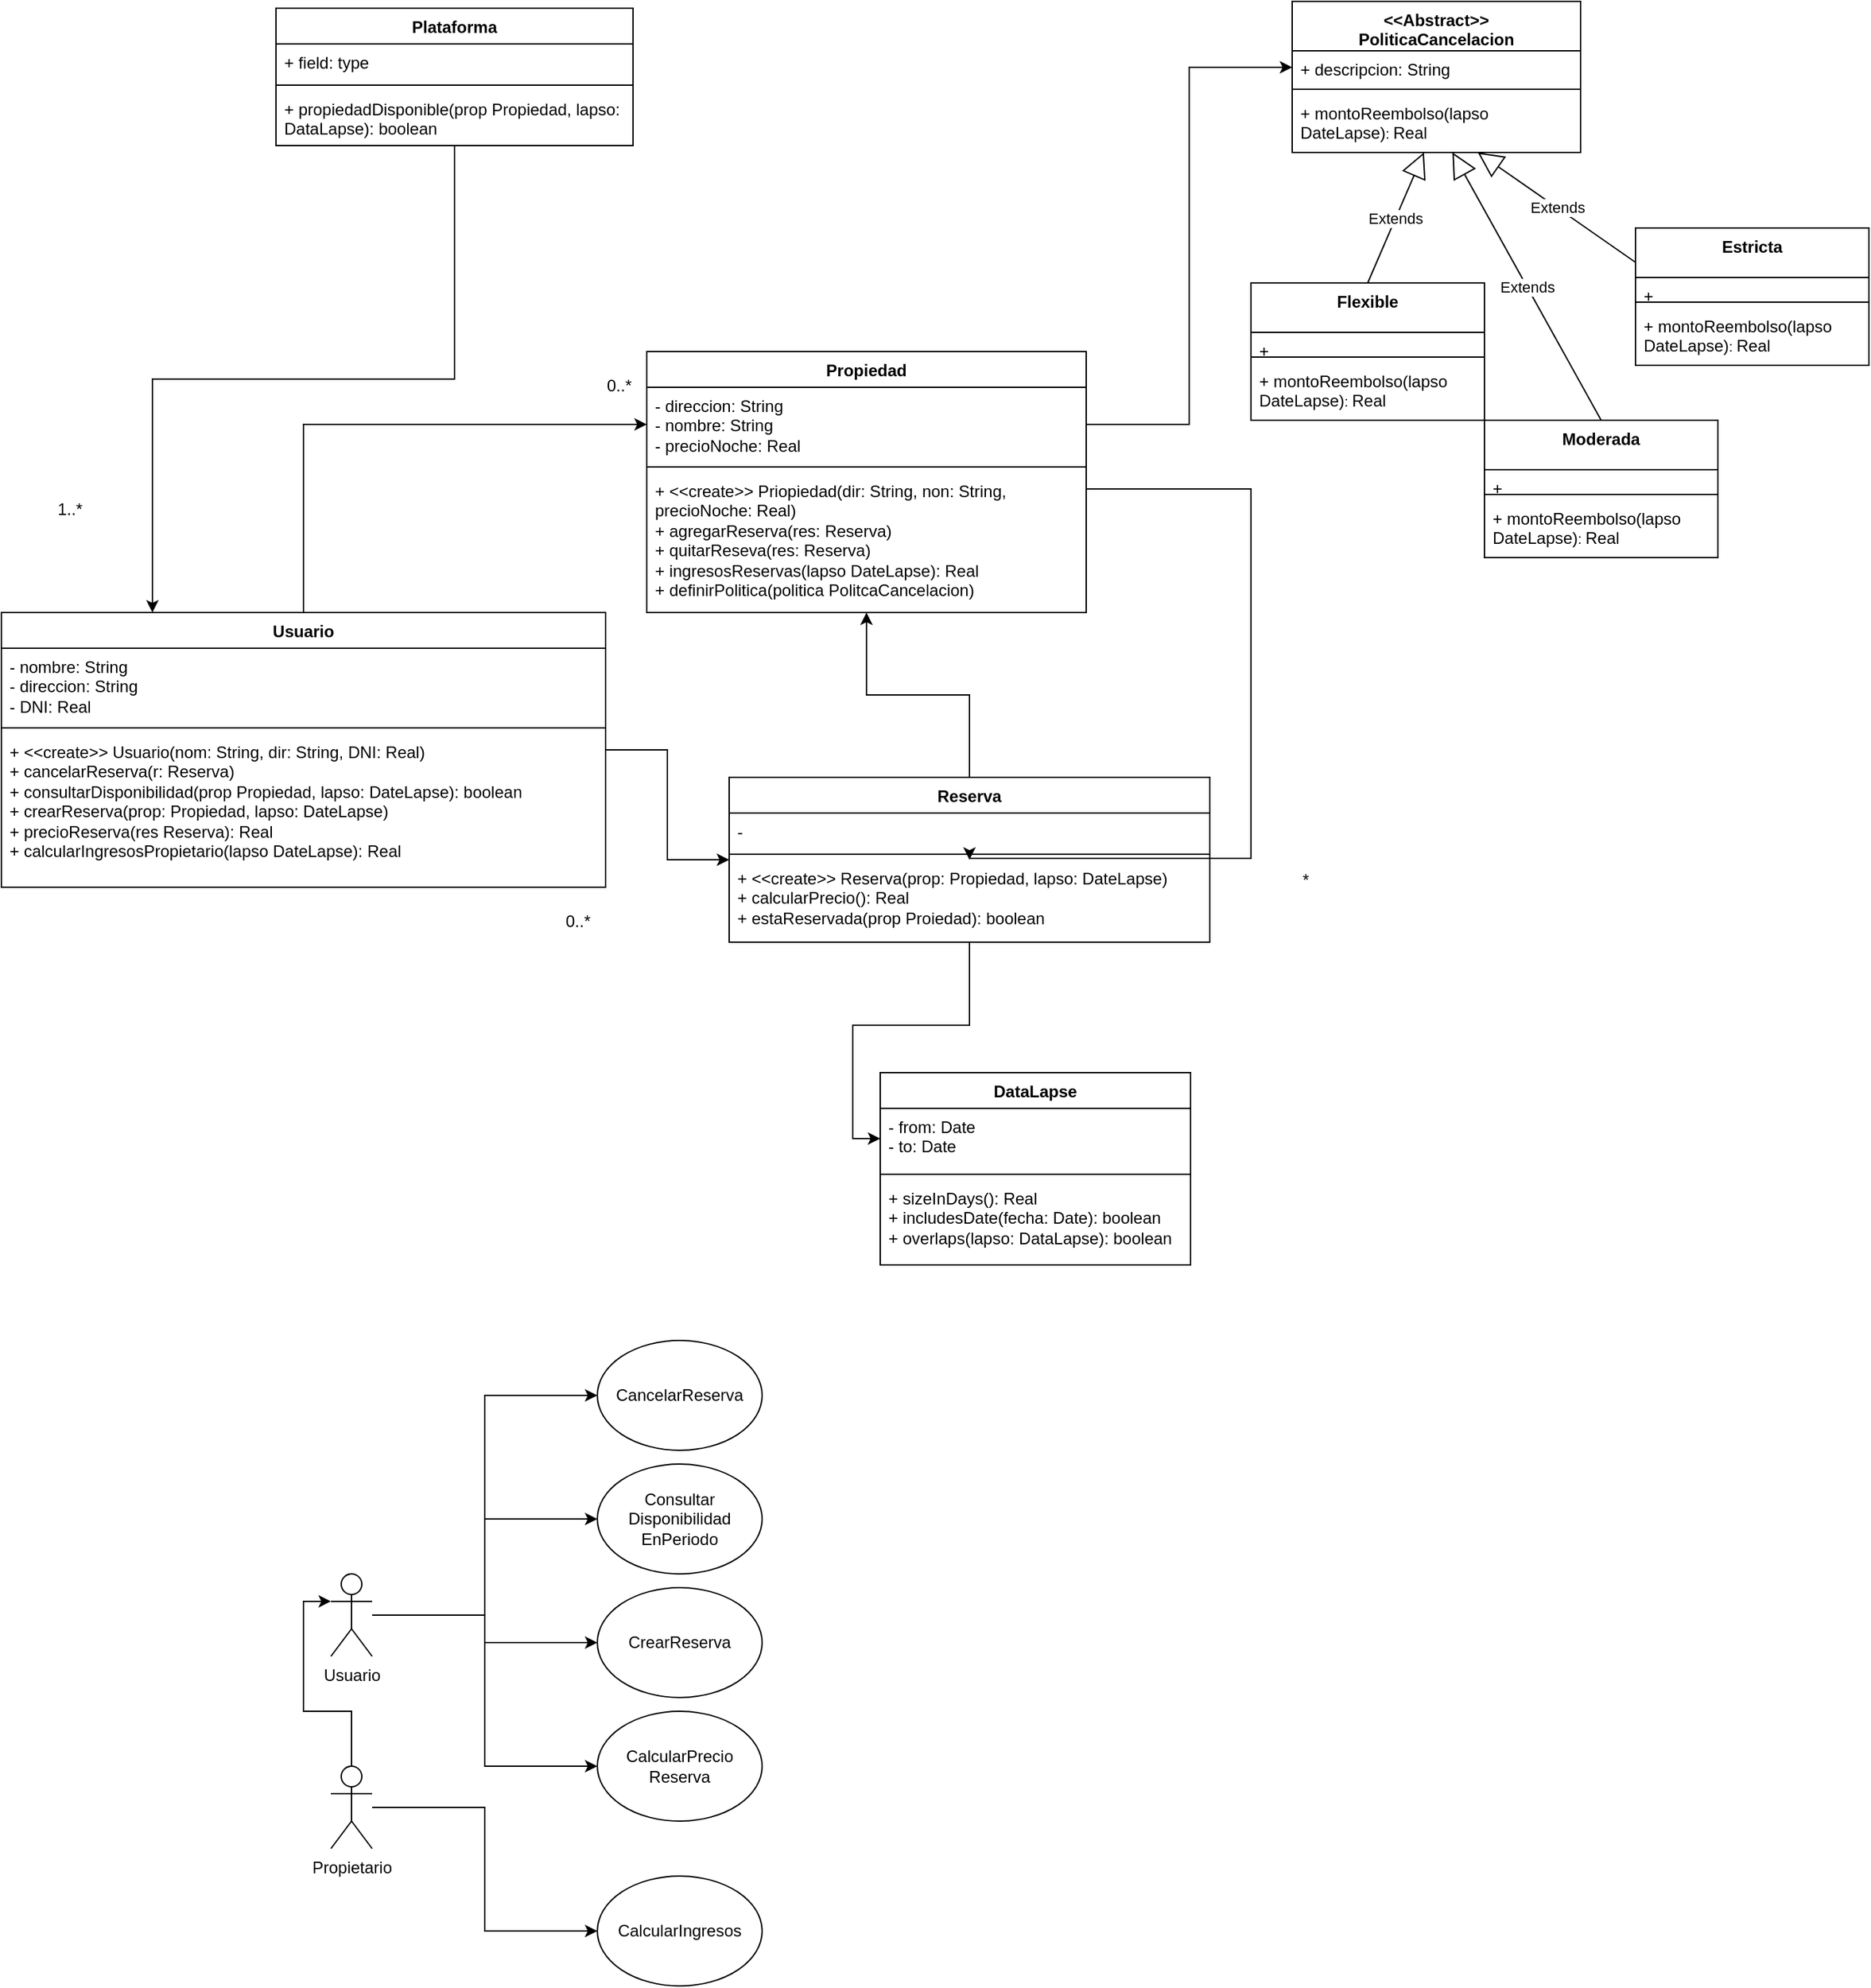 <mxfile version="22.0.2" type="device">
  <diagram name="Página-1" id="E92eWiCSJOoeR29h17n7">
    <mxGraphModel dx="2853" dy="2309" grid="1" gridSize="10" guides="1" tooltips="1" connect="1" arrows="1" fold="1" page="1" pageScale="1" pageWidth="827" pageHeight="1169" math="0" shadow="0">
      <root>
        <mxCell id="0" />
        <mxCell id="1" parent="0" />
        <mxCell id="GM0kGJjbe2R5mslBohjv-30" style="edgeStyle=orthogonalEdgeStyle;rounded=0;orthogonalLoop=1;jettySize=auto;html=1;" parent="1" source="GM0kGJjbe2R5mslBohjv-1" target="GM0kGJjbe2R5mslBohjv-10" edge="1">
          <mxGeometry relative="1" as="geometry" />
        </mxCell>
        <mxCell id="GM0kGJjbe2R5mslBohjv-61" style="edgeStyle=orthogonalEdgeStyle;rounded=0;orthogonalLoop=1;jettySize=auto;html=1;" parent="1" source="GM0kGJjbe2R5mslBohjv-1" target="GM0kGJjbe2R5mslBohjv-5" edge="1">
          <mxGeometry relative="1" as="geometry" />
        </mxCell>
        <mxCell id="GM0kGJjbe2R5mslBohjv-1" value="Reserva" style="swimlane;fontStyle=1;align=center;verticalAlign=top;childLayout=stackLayout;horizontal=1;startSize=26;horizontalStack=0;resizeParent=1;resizeParentMax=0;resizeLast=0;collapsible=1;marginBottom=0;whiteSpace=wrap;html=1;" parent="1" vertex="1">
          <mxGeometry x="450" y="370" width="350" height="120" as="geometry" />
        </mxCell>
        <mxCell id="GM0kGJjbe2R5mslBohjv-2" value="-&amp;nbsp;" style="text;strokeColor=none;fillColor=none;align=left;verticalAlign=top;spacingLeft=4;spacingRight=4;overflow=hidden;rotatable=0;points=[[0,0.5],[1,0.5]];portConstraint=eastwest;whiteSpace=wrap;html=1;" parent="GM0kGJjbe2R5mslBohjv-1" vertex="1">
          <mxGeometry y="26" width="350" height="26" as="geometry" />
        </mxCell>
        <mxCell id="GM0kGJjbe2R5mslBohjv-3" value="" style="line;strokeWidth=1;fillColor=none;align=left;verticalAlign=middle;spacingTop=-1;spacingLeft=3;spacingRight=3;rotatable=0;labelPosition=right;points=[];portConstraint=eastwest;strokeColor=inherit;" parent="GM0kGJjbe2R5mslBohjv-1" vertex="1">
          <mxGeometry y="52" width="350" height="8" as="geometry" />
        </mxCell>
        <mxCell id="GM0kGJjbe2R5mslBohjv-4" value="+ &amp;lt;&amp;lt;create&amp;gt;&amp;gt; Reserva(prop: Propiedad, lapso: DateLapse)&lt;br&gt;+ calcularPrecio(): Real&lt;br&gt;+ estaReservada(prop Proiedad): boolean" style="text;strokeColor=none;fillColor=none;align=left;verticalAlign=top;spacingLeft=4;spacingRight=4;overflow=hidden;rotatable=0;points=[[0,0.5],[1,0.5]];portConstraint=eastwest;whiteSpace=wrap;html=1;" parent="GM0kGJjbe2R5mslBohjv-1" vertex="1">
          <mxGeometry y="60" width="350" height="60" as="geometry" />
        </mxCell>
        <mxCell id="GM0kGJjbe2R5mslBohjv-5" value="Propiedad" style="swimlane;fontStyle=1;align=center;verticalAlign=top;childLayout=stackLayout;horizontal=1;startSize=26;horizontalStack=0;resizeParent=1;resizeParentMax=0;resizeLast=0;collapsible=1;marginBottom=0;whiteSpace=wrap;html=1;" parent="1" vertex="1">
          <mxGeometry x="390" y="60" width="320" height="190" as="geometry" />
        </mxCell>
        <mxCell id="GM0kGJjbe2R5mslBohjv-6" value="- direccion: String&lt;br&gt;- nombre: String&lt;br&gt;- precioNoche: Real" style="text;strokeColor=none;fillColor=none;align=left;verticalAlign=top;spacingLeft=4;spacingRight=4;overflow=hidden;rotatable=0;points=[[0,0.5],[1,0.5]];portConstraint=eastwest;whiteSpace=wrap;html=1;" parent="GM0kGJjbe2R5mslBohjv-5" vertex="1">
          <mxGeometry y="26" width="320" height="54" as="geometry" />
        </mxCell>
        <mxCell id="GM0kGJjbe2R5mslBohjv-7" value="" style="line;strokeWidth=1;fillColor=none;align=left;verticalAlign=middle;spacingTop=-1;spacingLeft=3;spacingRight=3;rotatable=0;labelPosition=right;points=[];portConstraint=eastwest;strokeColor=inherit;" parent="GM0kGJjbe2R5mslBohjv-5" vertex="1">
          <mxGeometry y="80" width="320" height="8" as="geometry" />
        </mxCell>
        <mxCell id="GM0kGJjbe2R5mslBohjv-8" value="+ &amp;lt;&amp;lt;create&amp;gt;&amp;gt; Priopiedad(dir: String, non: String, precioNoche: Real)&lt;br&gt;+ agregarReserva(res: Reserva)&lt;br&gt;+ quitarReseva(res: Reserva)&lt;br&gt;+ ingresosReservas(lapso DateLapse): Real&lt;br&gt;+ definirPolitica(politica PolitcaCancelacion)" style="text;strokeColor=none;fillColor=none;align=left;verticalAlign=top;spacingLeft=4;spacingRight=4;overflow=hidden;rotatable=0;points=[[0,0.5],[1,0.5]];portConstraint=eastwest;whiteSpace=wrap;html=1;" parent="GM0kGJjbe2R5mslBohjv-5" vertex="1">
          <mxGeometry y="88" width="320" height="102" as="geometry" />
        </mxCell>
        <mxCell id="GM0kGJjbe2R5mslBohjv-9" value="DataLapse" style="swimlane;fontStyle=1;align=center;verticalAlign=top;childLayout=stackLayout;horizontal=1;startSize=26;horizontalStack=0;resizeParent=1;resizeParentMax=0;resizeLast=0;collapsible=1;marginBottom=0;whiteSpace=wrap;html=1;" parent="1" vertex="1">
          <mxGeometry x="560" y="585" width="226" height="140" as="geometry" />
        </mxCell>
        <mxCell id="GM0kGJjbe2R5mslBohjv-10" value="- from: Date&lt;br&gt;- to: Date" style="text;strokeColor=none;fillColor=none;align=left;verticalAlign=top;spacingLeft=4;spacingRight=4;overflow=hidden;rotatable=0;points=[[0,0.5],[1,0.5]];portConstraint=eastwest;whiteSpace=wrap;html=1;" parent="GM0kGJjbe2R5mslBohjv-9" vertex="1">
          <mxGeometry y="26" width="226" height="44" as="geometry" />
        </mxCell>
        <mxCell id="GM0kGJjbe2R5mslBohjv-11" value="" style="line;strokeWidth=1;fillColor=none;align=left;verticalAlign=middle;spacingTop=-1;spacingLeft=3;spacingRight=3;rotatable=0;labelPosition=right;points=[];portConstraint=eastwest;strokeColor=inherit;" parent="GM0kGJjbe2R5mslBohjv-9" vertex="1">
          <mxGeometry y="70" width="226" height="8" as="geometry" />
        </mxCell>
        <mxCell id="GM0kGJjbe2R5mslBohjv-12" value="+ sizeInDays(): Real&lt;br&gt;+ includesDate(fecha: Date): boolean&lt;br&gt;+ overlaps(lapso: DataLapse): boolean" style="text;strokeColor=none;fillColor=none;align=left;verticalAlign=top;spacingLeft=4;spacingRight=4;overflow=hidden;rotatable=0;points=[[0,0.5],[1,0.5]];portConstraint=eastwest;whiteSpace=wrap;html=1;" parent="GM0kGJjbe2R5mslBohjv-9" vertex="1">
          <mxGeometry y="78" width="226" height="62" as="geometry" />
        </mxCell>
        <mxCell id="GM0kGJjbe2R5mslBohjv-29" style="edgeStyle=orthogonalEdgeStyle;rounded=0;orthogonalLoop=1;jettySize=auto;html=1;" parent="1" source="GM0kGJjbe2R5mslBohjv-15" target="GM0kGJjbe2R5mslBohjv-1" edge="1">
          <mxGeometry relative="1" as="geometry" />
        </mxCell>
        <mxCell id="GM0kGJjbe2R5mslBohjv-59" style="edgeStyle=orthogonalEdgeStyle;rounded=0;orthogonalLoop=1;jettySize=auto;html=1;" parent="1" source="GM0kGJjbe2R5mslBohjv-15" target="GM0kGJjbe2R5mslBohjv-6" edge="1">
          <mxGeometry relative="1" as="geometry" />
        </mxCell>
        <mxCell id="GM0kGJjbe2R5mslBohjv-15" value="Usuario" style="swimlane;fontStyle=1;align=center;verticalAlign=top;childLayout=stackLayout;horizontal=1;startSize=26;horizontalStack=0;resizeParent=1;resizeParentMax=0;resizeLast=0;collapsible=1;marginBottom=0;whiteSpace=wrap;html=1;" parent="1" vertex="1">
          <mxGeometry x="-80" y="250" width="440" height="200" as="geometry" />
        </mxCell>
        <mxCell id="GM0kGJjbe2R5mslBohjv-16" value="- nombre: String&lt;br&gt;- direccion: String&lt;br&gt;- DNI: Real" style="text;strokeColor=none;fillColor=none;align=left;verticalAlign=top;spacingLeft=4;spacingRight=4;overflow=hidden;rotatable=0;points=[[0,0.5],[1,0.5]];portConstraint=eastwest;whiteSpace=wrap;html=1;" parent="GM0kGJjbe2R5mslBohjv-15" vertex="1">
          <mxGeometry y="26" width="440" height="54" as="geometry" />
        </mxCell>
        <mxCell id="GM0kGJjbe2R5mslBohjv-17" value="" style="line;strokeWidth=1;fillColor=none;align=left;verticalAlign=middle;spacingTop=-1;spacingLeft=3;spacingRight=3;rotatable=0;labelPosition=right;points=[];portConstraint=eastwest;strokeColor=inherit;" parent="GM0kGJjbe2R5mslBohjv-15" vertex="1">
          <mxGeometry y="80" width="440" height="8" as="geometry" />
        </mxCell>
        <mxCell id="GM0kGJjbe2R5mslBohjv-18" value="+ &amp;lt;&amp;lt;create&amp;gt;&amp;gt; Usuario(nom: String, dir: String, DNI: Real)&amp;nbsp;&lt;br&gt;+ cancelarReserva(r: Reserva)&lt;br&gt;+ consultarDisponibilidad(prop Propiedad, lapso: DateLapse): boolean&lt;br&gt;+ crearReserva(prop: Propiedad, lapso: DateLapse)&lt;br&gt;+ precioReserva(res Reserva): Real&lt;br&gt;+ calcularIngresosPropietario(lapso DateLapse): Real" style="text;strokeColor=none;fillColor=none;align=left;verticalAlign=top;spacingLeft=4;spacingRight=4;overflow=hidden;rotatable=0;points=[[0,0.5],[1,0.5]];portConstraint=eastwest;whiteSpace=wrap;html=1;" parent="GM0kGJjbe2R5mslBohjv-15" vertex="1">
          <mxGeometry y="88" width="440" height="112" as="geometry" />
        </mxCell>
        <mxCell id="GM0kGJjbe2R5mslBohjv-32" value="0..*" style="text;strokeColor=none;align=center;fillColor=none;html=1;verticalAlign=middle;whiteSpace=wrap;rounded=0;" parent="1" vertex="1">
          <mxGeometry x="310" y="460" width="60" height="30" as="geometry" />
        </mxCell>
        <mxCell id="GM0kGJjbe2R5mslBohjv-60" value="0..*" style="text;strokeColor=none;align=center;fillColor=none;html=1;verticalAlign=middle;whiteSpace=wrap;rounded=0;" parent="1" vertex="1">
          <mxGeometry x="340" y="70" width="60" height="30" as="geometry" />
        </mxCell>
        <mxCell id="GM0kGJjbe2R5mslBohjv-65" style="edgeStyle=orthogonalEdgeStyle;rounded=0;orthogonalLoop=1;jettySize=auto;html=1;" parent="1" source="GM0kGJjbe2R5mslBohjv-62" target="GM0kGJjbe2R5mslBohjv-63" edge="1">
          <mxGeometry relative="1" as="geometry" />
        </mxCell>
        <mxCell id="GM0kGJjbe2R5mslBohjv-66" style="edgeStyle=orthogonalEdgeStyle;rounded=0;orthogonalLoop=1;jettySize=auto;html=1;" parent="1" source="GM0kGJjbe2R5mslBohjv-62" target="GM0kGJjbe2R5mslBohjv-64" edge="1">
          <mxGeometry relative="1" as="geometry" />
        </mxCell>
        <mxCell id="GM0kGJjbe2R5mslBohjv-68" style="edgeStyle=orthogonalEdgeStyle;rounded=0;orthogonalLoop=1;jettySize=auto;html=1;entryX=0;entryY=0.5;entryDx=0;entryDy=0;" parent="1" source="GM0kGJjbe2R5mslBohjv-62" target="GM0kGJjbe2R5mslBohjv-67" edge="1">
          <mxGeometry relative="1" as="geometry" />
        </mxCell>
        <mxCell id="GM0kGJjbe2R5mslBohjv-74" style="edgeStyle=orthogonalEdgeStyle;rounded=0;orthogonalLoop=1;jettySize=auto;html=1;entryX=0;entryY=0.5;entryDx=0;entryDy=0;" parent="1" source="GM0kGJjbe2R5mslBohjv-62" target="GM0kGJjbe2R5mslBohjv-73" edge="1">
          <mxGeometry relative="1" as="geometry" />
        </mxCell>
        <mxCell id="GM0kGJjbe2R5mslBohjv-62" value="Usuario" style="shape=umlActor;verticalLabelPosition=bottom;verticalAlign=top;html=1;" parent="1" vertex="1">
          <mxGeometry x="160" y="950" width="30" height="60" as="geometry" />
        </mxCell>
        <mxCell id="GM0kGJjbe2R5mslBohjv-63" value="Consultar&lt;br&gt;Disponibilidad&lt;br&gt;EnPeriodo" style="ellipse;whiteSpace=wrap;html=1;" parent="1" vertex="1">
          <mxGeometry x="354" y="870" width="120" height="80" as="geometry" />
        </mxCell>
        <mxCell id="GM0kGJjbe2R5mslBohjv-64" value="CrearReserva" style="ellipse;whiteSpace=wrap;html=1;" parent="1" vertex="1">
          <mxGeometry x="354" y="960" width="120" height="80" as="geometry" />
        </mxCell>
        <mxCell id="GM0kGJjbe2R5mslBohjv-67" value="CalcularPrecio&lt;br&gt;Reserva" style="ellipse;whiteSpace=wrap;html=1;" parent="1" vertex="1">
          <mxGeometry x="354" y="1050" width="120" height="80" as="geometry" />
        </mxCell>
        <mxCell id="GM0kGJjbe2R5mslBohjv-76" style="edgeStyle=orthogonalEdgeStyle;rounded=0;orthogonalLoop=1;jettySize=auto;html=1;entryX=0;entryY=0.5;entryDx=0;entryDy=0;" parent="1" source="GM0kGJjbe2R5mslBohjv-69" target="GM0kGJjbe2R5mslBohjv-75" edge="1">
          <mxGeometry relative="1" as="geometry" />
        </mxCell>
        <mxCell id="GM0kGJjbe2R5mslBohjv-69" value="Propietario&lt;br&gt;" style="shape=umlActor;verticalLabelPosition=bottom;verticalAlign=top;html=1;" parent="1" vertex="1">
          <mxGeometry x="160" y="1090" width="30" height="60" as="geometry" />
        </mxCell>
        <mxCell id="GM0kGJjbe2R5mslBohjv-72" style="edgeStyle=orthogonalEdgeStyle;rounded=0;orthogonalLoop=1;jettySize=auto;html=1;entryX=0;entryY=0.333;entryDx=0;entryDy=0;entryPerimeter=0;" parent="1" source="GM0kGJjbe2R5mslBohjv-69" target="GM0kGJjbe2R5mslBohjv-62" edge="1">
          <mxGeometry relative="1" as="geometry" />
        </mxCell>
        <mxCell id="GM0kGJjbe2R5mslBohjv-73" value="CancelarReserva" style="ellipse;whiteSpace=wrap;html=1;" parent="1" vertex="1">
          <mxGeometry x="354" y="780" width="120" height="80" as="geometry" />
        </mxCell>
        <mxCell id="GM0kGJjbe2R5mslBohjv-75" value="CalcularIngresos" style="ellipse;whiteSpace=wrap;html=1;" parent="1" vertex="1">
          <mxGeometry x="354" y="1170" width="120" height="80" as="geometry" />
        </mxCell>
        <mxCell id="GM0kGJjbe2R5mslBohjv-81" style="edgeStyle=orthogonalEdgeStyle;rounded=0;orthogonalLoop=1;jettySize=auto;html=1;entryX=0.25;entryY=0;entryDx=0;entryDy=0;" parent="1" source="GM0kGJjbe2R5mslBohjv-77" target="GM0kGJjbe2R5mslBohjv-15" edge="1">
          <mxGeometry relative="1" as="geometry" />
        </mxCell>
        <mxCell id="GM0kGJjbe2R5mslBohjv-77" value="Plataforma" style="swimlane;fontStyle=1;align=center;verticalAlign=top;childLayout=stackLayout;horizontal=1;startSize=26;horizontalStack=0;resizeParent=1;resizeParentMax=0;resizeLast=0;collapsible=1;marginBottom=0;whiteSpace=wrap;html=1;" parent="1" vertex="1">
          <mxGeometry x="120" y="-190" width="260" height="100" as="geometry" />
        </mxCell>
        <mxCell id="GM0kGJjbe2R5mslBohjv-78" value="+ field: type" style="text;strokeColor=none;fillColor=none;align=left;verticalAlign=top;spacingLeft=4;spacingRight=4;overflow=hidden;rotatable=0;points=[[0,0.5],[1,0.5]];portConstraint=eastwest;whiteSpace=wrap;html=1;" parent="GM0kGJjbe2R5mslBohjv-77" vertex="1">
          <mxGeometry y="26" width="260" height="26" as="geometry" />
        </mxCell>
        <mxCell id="GM0kGJjbe2R5mslBohjv-79" value="" style="line;strokeWidth=1;fillColor=none;align=left;verticalAlign=middle;spacingTop=-1;spacingLeft=3;spacingRight=3;rotatable=0;labelPosition=right;points=[];portConstraint=eastwest;strokeColor=inherit;" parent="GM0kGJjbe2R5mslBohjv-77" vertex="1">
          <mxGeometry y="52" width="260" height="8" as="geometry" />
        </mxCell>
        <mxCell id="GM0kGJjbe2R5mslBohjv-80" value="+ propiedadDisponible(prop Propiedad, lapso: DataLapse): boolean" style="text;strokeColor=none;fillColor=none;align=left;verticalAlign=top;spacingLeft=4;spacingRight=4;overflow=hidden;rotatable=0;points=[[0,0.5],[1,0.5]];portConstraint=eastwest;whiteSpace=wrap;html=1;" parent="GM0kGJjbe2R5mslBohjv-77" vertex="1">
          <mxGeometry y="60" width="260" height="40" as="geometry" />
        </mxCell>
        <mxCell id="GM0kGJjbe2R5mslBohjv-82" value="1..*" style="text;strokeColor=none;align=center;fillColor=none;html=1;verticalAlign=middle;whiteSpace=wrap;rounded=0;" parent="1" vertex="1">
          <mxGeometry x="-60" y="160" width="60" height="30" as="geometry" />
        </mxCell>
        <mxCell id="GM0kGJjbe2R5mslBohjv-83" style="edgeStyle=orthogonalEdgeStyle;rounded=0;orthogonalLoop=1;jettySize=auto;html=1;" parent="1" source="GM0kGJjbe2R5mslBohjv-8" target="GM0kGJjbe2R5mslBohjv-4" edge="1">
          <mxGeometry relative="1" as="geometry">
            <mxPoint x="590" y="270" as="targetPoint" />
            <Array as="points">
              <mxPoint x="830" y="160" />
              <mxPoint x="830" y="429" />
              <mxPoint x="625" y="429" />
            </Array>
          </mxGeometry>
        </mxCell>
        <mxCell id="GM0kGJjbe2R5mslBohjv-84" value="*" style="text;strokeColor=none;align=center;fillColor=none;html=1;verticalAlign=middle;whiteSpace=wrap;rounded=0;" parent="1" vertex="1">
          <mxGeometry x="840" y="430" width="60" height="30" as="geometry" />
        </mxCell>
        <mxCell id="xSFe6w2EQMYI71RVCwJn-1" value="&amp;lt;&amp;lt;Abstract&amp;gt;&amp;gt;&lt;br&gt;PoliticaCancelacion" style="swimlane;fontStyle=1;align=center;verticalAlign=top;childLayout=stackLayout;horizontal=1;startSize=36;horizontalStack=0;resizeParent=1;resizeParentMax=0;resizeLast=0;collapsible=1;marginBottom=0;whiteSpace=wrap;html=1;" vertex="1" parent="1">
          <mxGeometry x="860" y="-195" width="210" height="110" as="geometry" />
        </mxCell>
        <mxCell id="xSFe6w2EQMYI71RVCwJn-2" value="+ descripcion: String" style="text;strokeColor=none;fillColor=none;align=left;verticalAlign=top;spacingLeft=4;spacingRight=4;overflow=hidden;rotatable=0;points=[[0,0.5],[1,0.5]];portConstraint=eastwest;whiteSpace=wrap;html=1;" vertex="1" parent="xSFe6w2EQMYI71RVCwJn-1">
          <mxGeometry y="36" width="210" height="24" as="geometry" />
        </mxCell>
        <mxCell id="xSFe6w2EQMYI71RVCwJn-3" value="" style="line;strokeWidth=1;fillColor=none;align=left;verticalAlign=middle;spacingTop=-1;spacingLeft=3;spacingRight=3;rotatable=0;labelPosition=right;points=[];portConstraint=eastwest;strokeColor=inherit;" vertex="1" parent="xSFe6w2EQMYI71RVCwJn-1">
          <mxGeometry y="60" width="210" height="8" as="geometry" />
        </mxCell>
        <mxCell id="xSFe6w2EQMYI71RVCwJn-4" value="+ montoReembolso(lapso DateLapse)&lt;span style=&quot;font-size: 10px;&quot;&gt;: &lt;/span&gt;&lt;font style=&quot;font-size: 12px;&quot;&gt;Real&lt;/font&gt;" style="text;strokeColor=none;fillColor=none;align=left;verticalAlign=top;spacingLeft=4;spacingRight=4;overflow=hidden;rotatable=0;points=[[0,0.5],[1,0.5]];portConstraint=eastwest;whiteSpace=wrap;html=1;" vertex="1" parent="xSFe6w2EQMYI71RVCwJn-1">
          <mxGeometry y="68" width="210" height="42" as="geometry" />
        </mxCell>
        <mxCell id="xSFe6w2EQMYI71RVCwJn-5" style="edgeStyle=orthogonalEdgeStyle;rounded=0;orthogonalLoop=1;jettySize=auto;html=1;" edge="1" parent="1" source="GM0kGJjbe2R5mslBohjv-6" target="xSFe6w2EQMYI71RVCwJn-2">
          <mxGeometry relative="1" as="geometry" />
        </mxCell>
        <mxCell id="xSFe6w2EQMYI71RVCwJn-6" value="Flexible" style="swimlane;fontStyle=1;align=center;verticalAlign=top;childLayout=stackLayout;horizontal=1;startSize=36;horizontalStack=0;resizeParent=1;resizeParentMax=0;resizeLast=0;collapsible=1;marginBottom=0;whiteSpace=wrap;html=1;" vertex="1" parent="1">
          <mxGeometry x="830" y="10" width="170" height="100" as="geometry" />
        </mxCell>
        <mxCell id="xSFe6w2EQMYI71RVCwJn-7" value="+" style="text;strokeColor=none;fillColor=none;align=left;verticalAlign=top;spacingLeft=4;spacingRight=4;overflow=hidden;rotatable=0;points=[[0,0.5],[1,0.5]];portConstraint=eastwest;whiteSpace=wrap;html=1;" vertex="1" parent="xSFe6w2EQMYI71RVCwJn-6">
          <mxGeometry y="36" width="170" height="14" as="geometry" />
        </mxCell>
        <mxCell id="xSFe6w2EQMYI71RVCwJn-8" value="" style="line;strokeWidth=1;fillColor=none;align=left;verticalAlign=middle;spacingTop=-1;spacingLeft=3;spacingRight=3;rotatable=0;labelPosition=right;points=[];portConstraint=eastwest;strokeColor=inherit;" vertex="1" parent="xSFe6w2EQMYI71RVCwJn-6">
          <mxGeometry y="50" width="170" height="8" as="geometry" />
        </mxCell>
        <mxCell id="xSFe6w2EQMYI71RVCwJn-9" value="+ montoReembolso(lapso DateLapse)&lt;span style=&quot;font-size: 10px;&quot;&gt;: &lt;/span&gt;&lt;font style=&quot;font-size: 12px;&quot;&gt;Real&lt;/font&gt;" style="text;strokeColor=none;fillColor=none;align=left;verticalAlign=top;spacingLeft=4;spacingRight=4;overflow=hidden;rotatable=0;points=[[0,0.5],[1,0.5]];portConstraint=eastwest;whiteSpace=wrap;html=1;" vertex="1" parent="xSFe6w2EQMYI71RVCwJn-6">
          <mxGeometry y="58" width="170" height="42" as="geometry" />
        </mxCell>
        <mxCell id="xSFe6w2EQMYI71RVCwJn-10" value="Moderada" style="swimlane;fontStyle=1;align=center;verticalAlign=top;childLayout=stackLayout;horizontal=1;startSize=36;horizontalStack=0;resizeParent=1;resizeParentMax=0;resizeLast=0;collapsible=1;marginBottom=0;whiteSpace=wrap;html=1;" vertex="1" parent="1">
          <mxGeometry x="1000" y="110" width="170" height="100" as="geometry" />
        </mxCell>
        <mxCell id="xSFe6w2EQMYI71RVCwJn-11" value="+" style="text;strokeColor=none;fillColor=none;align=left;verticalAlign=top;spacingLeft=4;spacingRight=4;overflow=hidden;rotatable=0;points=[[0,0.5],[1,0.5]];portConstraint=eastwest;whiteSpace=wrap;html=1;" vertex="1" parent="xSFe6w2EQMYI71RVCwJn-10">
          <mxGeometry y="36" width="170" height="14" as="geometry" />
        </mxCell>
        <mxCell id="xSFe6w2EQMYI71RVCwJn-12" value="" style="line;strokeWidth=1;fillColor=none;align=left;verticalAlign=middle;spacingTop=-1;spacingLeft=3;spacingRight=3;rotatable=0;labelPosition=right;points=[];portConstraint=eastwest;strokeColor=inherit;" vertex="1" parent="xSFe6w2EQMYI71RVCwJn-10">
          <mxGeometry y="50" width="170" height="8" as="geometry" />
        </mxCell>
        <mxCell id="xSFe6w2EQMYI71RVCwJn-13" value="+ montoReembolso(lapso DateLapse)&lt;span style=&quot;font-size: 10px;&quot;&gt;: &lt;/span&gt;&lt;font style=&quot;font-size: 12px;&quot;&gt;Real&lt;/font&gt;" style="text;strokeColor=none;fillColor=none;align=left;verticalAlign=top;spacingLeft=4;spacingRight=4;overflow=hidden;rotatable=0;points=[[0,0.5],[1,0.5]];portConstraint=eastwest;whiteSpace=wrap;html=1;" vertex="1" parent="xSFe6w2EQMYI71RVCwJn-10">
          <mxGeometry y="58" width="170" height="42" as="geometry" />
        </mxCell>
        <mxCell id="xSFe6w2EQMYI71RVCwJn-14" value="Estricta" style="swimlane;fontStyle=1;align=center;verticalAlign=top;childLayout=stackLayout;horizontal=1;startSize=36;horizontalStack=0;resizeParent=1;resizeParentMax=0;resizeLast=0;collapsible=1;marginBottom=0;whiteSpace=wrap;html=1;" vertex="1" parent="1">
          <mxGeometry x="1110" y="-30" width="170" height="100" as="geometry" />
        </mxCell>
        <mxCell id="xSFe6w2EQMYI71RVCwJn-15" value="+" style="text;strokeColor=none;fillColor=none;align=left;verticalAlign=top;spacingLeft=4;spacingRight=4;overflow=hidden;rotatable=0;points=[[0,0.5],[1,0.5]];portConstraint=eastwest;whiteSpace=wrap;html=1;" vertex="1" parent="xSFe6w2EQMYI71RVCwJn-14">
          <mxGeometry y="36" width="170" height="14" as="geometry" />
        </mxCell>
        <mxCell id="xSFe6w2EQMYI71RVCwJn-16" value="" style="line;strokeWidth=1;fillColor=none;align=left;verticalAlign=middle;spacingTop=-1;spacingLeft=3;spacingRight=3;rotatable=0;labelPosition=right;points=[];portConstraint=eastwest;strokeColor=inherit;" vertex="1" parent="xSFe6w2EQMYI71RVCwJn-14">
          <mxGeometry y="50" width="170" height="8" as="geometry" />
        </mxCell>
        <mxCell id="xSFe6w2EQMYI71RVCwJn-17" value="+ montoReembolso(lapso DateLapse)&lt;span style=&quot;font-size: 10px;&quot;&gt;: &lt;/span&gt;&lt;font style=&quot;font-size: 12px;&quot;&gt;Real&lt;/font&gt;" style="text;strokeColor=none;fillColor=none;align=left;verticalAlign=top;spacingLeft=4;spacingRight=4;overflow=hidden;rotatable=0;points=[[0,0.5],[1,0.5]];portConstraint=eastwest;whiteSpace=wrap;html=1;" vertex="1" parent="xSFe6w2EQMYI71RVCwJn-14">
          <mxGeometry y="58" width="170" height="42" as="geometry" />
        </mxCell>
        <mxCell id="xSFe6w2EQMYI71RVCwJn-23" value="Extends" style="endArrow=block;endSize=16;endFill=0;html=1;rounded=0;exitX=0.5;exitY=0;exitDx=0;exitDy=0;" edge="1" parent="1" source="xSFe6w2EQMYI71RVCwJn-6" target="xSFe6w2EQMYI71RVCwJn-4">
          <mxGeometry width="160" relative="1" as="geometry">
            <mxPoint x="890" y="420" as="sourcePoint" />
            <mxPoint x="1050" y="420" as="targetPoint" />
          </mxGeometry>
        </mxCell>
        <mxCell id="xSFe6w2EQMYI71RVCwJn-24" value="Extends" style="endArrow=block;endSize=16;endFill=0;html=1;rounded=0;exitX=0.5;exitY=0;exitDx=0;exitDy=0;" edge="1" parent="1" source="xSFe6w2EQMYI71RVCwJn-10" target="xSFe6w2EQMYI71RVCwJn-4">
          <mxGeometry width="160" relative="1" as="geometry">
            <mxPoint x="1100" y="280" as="sourcePoint" />
            <mxPoint x="1260" y="280" as="targetPoint" />
          </mxGeometry>
        </mxCell>
        <mxCell id="xSFe6w2EQMYI71RVCwJn-25" value="Extends" style="endArrow=block;endSize=16;endFill=0;html=1;rounded=0;exitX=0;exitY=0.25;exitDx=0;exitDy=0;" edge="1" parent="1" source="xSFe6w2EQMYI71RVCwJn-14" target="xSFe6w2EQMYI71RVCwJn-4">
          <mxGeometry width="160" relative="1" as="geometry">
            <mxPoint x="1170" y="220" as="sourcePoint" />
            <mxPoint x="1330" y="220" as="targetPoint" />
          </mxGeometry>
        </mxCell>
      </root>
    </mxGraphModel>
  </diagram>
</mxfile>

